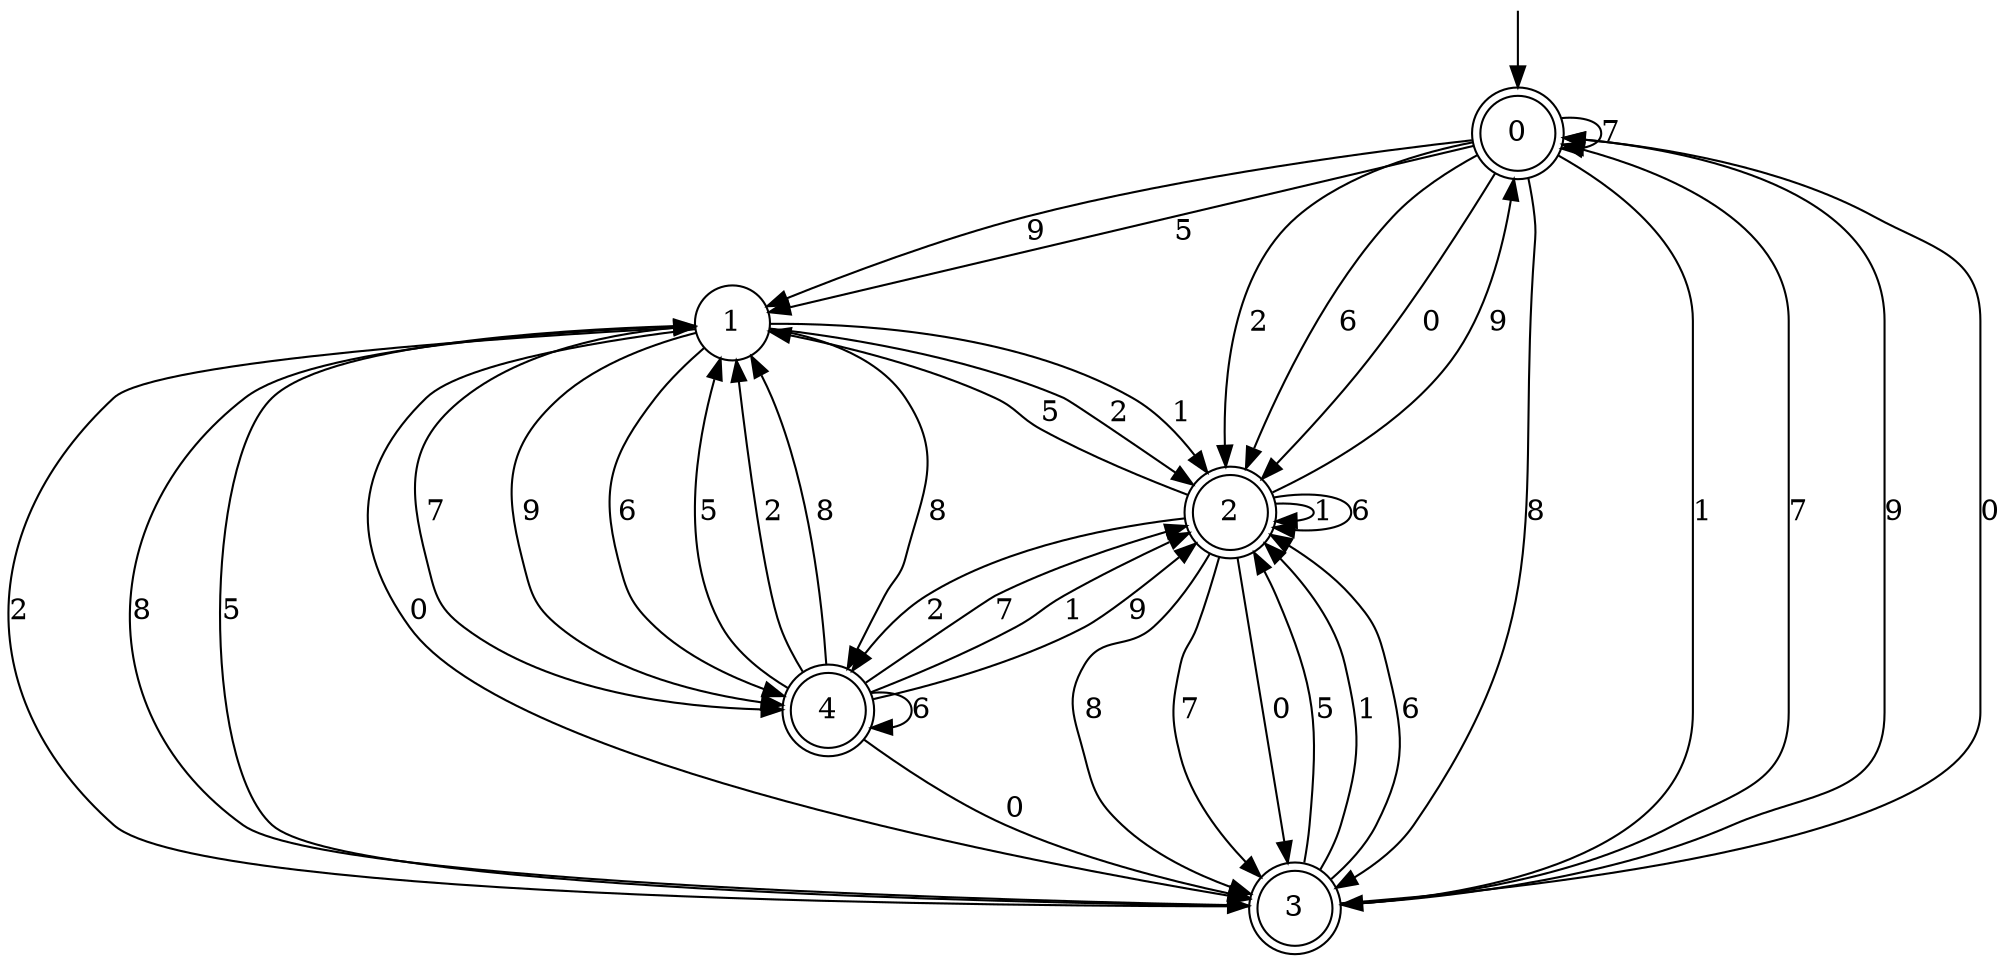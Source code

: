 digraph g {

	s0 [shape="doublecircle" label="0"];
	s1 [shape="circle" label="1"];
	s2 [shape="doublecircle" label="2"];
	s3 [shape="doublecircle" label="3"];
	s4 [shape="doublecircle" label="4"];
	s0 -> s1 [label="5"];
	s0 -> s2 [label="2"];
	s0 -> s3 [label="8"];
	s0 -> s0 [label="7"];
	s0 -> s3 [label="1"];
	s0 -> s1 [label="9"];
	s0 -> s2 [label="6"];
	s0 -> s2 [label="0"];
	s1 -> s3 [label="5"];
	s1 -> s2 [label="2"];
	s1 -> s4 [label="8"];
	s1 -> s4 [label="7"];
	s1 -> s2 [label="1"];
	s1 -> s4 [label="9"];
	s1 -> s4 [label="6"];
	s1 -> s3 [label="0"];
	s2 -> s1 [label="5"];
	s2 -> s4 [label="2"];
	s2 -> s3 [label="8"];
	s2 -> s3 [label="7"];
	s2 -> s2 [label="1"];
	s2 -> s0 [label="9"];
	s2 -> s2 [label="6"];
	s2 -> s3 [label="0"];
	s3 -> s2 [label="5"];
	s3 -> s1 [label="2"];
	s3 -> s1 [label="8"];
	s3 -> s0 [label="7"];
	s3 -> s2 [label="1"];
	s3 -> s0 [label="9"];
	s3 -> s2 [label="6"];
	s3 -> s0 [label="0"];
	s4 -> s1 [label="5"];
	s4 -> s1 [label="2"];
	s4 -> s1 [label="8"];
	s4 -> s2 [label="7"];
	s4 -> s2 [label="1"];
	s4 -> s2 [label="9"];
	s4 -> s4 [label="6"];
	s4 -> s3 [label="0"];

__start0 [label="" shape="none" width="0" height="0"];
__start0 -> s0;

}
